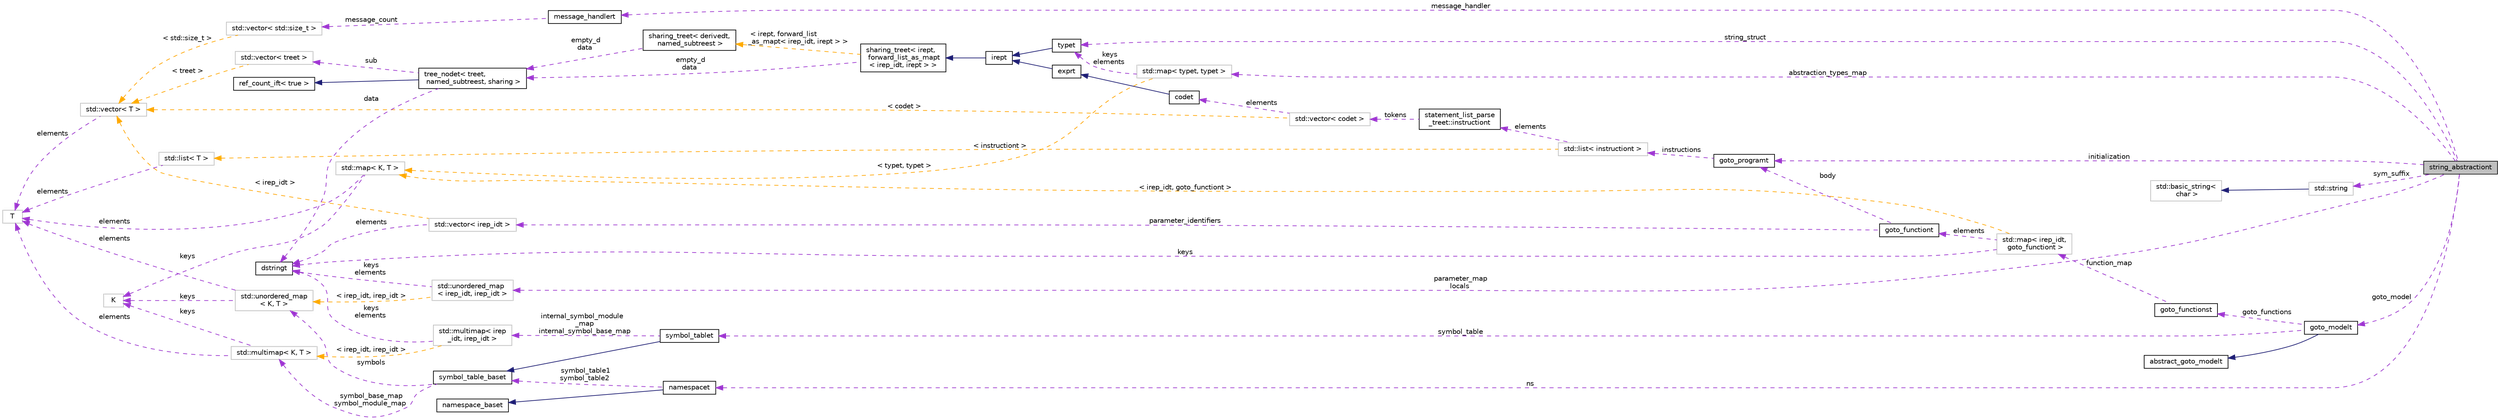 digraph "string_abstractiont"
{
 // LATEX_PDF_SIZE
  bgcolor="transparent";
  edge [fontname="Helvetica",fontsize="10",labelfontname="Helvetica",labelfontsize="10"];
  node [fontname="Helvetica",fontsize="10",shape=record];
  rankdir="LR";
  Node1 [label="string_abstractiont",height=0.2,width=0.4,color="black", fillcolor="grey75", style="filled", fontcolor="black",tooltip="Replace all uses of char * by a struct that carries that string, and also the underlying allocation a..."];
  Node2 -> Node1 [dir="back",color="darkorchid3",fontsize="10",style="dashed",label=" message_handler" ,fontname="Helvetica"];
  Node2 [label="message_handlert",height=0.2,width=0.4,color="black",URL="$classmessage__handlert.html",tooltip=" "];
  Node3 -> Node2 [dir="back",color="darkorchid3",fontsize="10",style="dashed",label=" message_count" ,fontname="Helvetica"];
  Node3 [label="std::vector\< std::size_t \>",height=0.2,width=0.4,color="grey75",tooltip=" "];
  Node4 -> Node3 [dir="back",color="orange",fontsize="10",style="dashed",label=" \< std::size_t \>" ,fontname="Helvetica"];
  Node4 [label="std::vector\< T \>",height=0.2,width=0.4,color="grey75",tooltip="STL class."];
  Node5 -> Node4 [dir="back",color="darkorchid3",fontsize="10",style="dashed",label=" elements" ,fontname="Helvetica"];
  Node5 [label="T",height=0.2,width=0.4,color="grey75",tooltip=" "];
  Node6 -> Node1 [dir="back",color="darkorchid3",fontsize="10",style="dashed",label=" parameter_map\nlocals" ,fontname="Helvetica"];
  Node6 [label="std::unordered_map\l\< irep_idt, irep_idt \>",height=0.2,width=0.4,color="grey75",tooltip=" "];
  Node7 -> Node6 [dir="back",color="darkorchid3",fontsize="10",style="dashed",label=" keys\nelements" ,fontname="Helvetica"];
  Node7 [label="dstringt",height=0.2,width=0.4,color="black",URL="$classdstringt.html",tooltip="dstringt has one field, an unsigned integer no which is an index into a static table of strings."];
  Node8 -> Node6 [dir="back",color="orange",fontsize="10",style="dashed",label=" \< irep_idt, irep_idt \>" ,fontname="Helvetica"];
  Node8 [label="std::unordered_map\l\< K, T \>",height=0.2,width=0.4,color="grey75",tooltip="STL class."];
  Node9 -> Node8 [dir="back",color="darkorchid3",fontsize="10",style="dashed",label=" keys" ,fontname="Helvetica"];
  Node9 [label="K",height=0.2,width=0.4,color="grey75",tooltip=" "];
  Node5 -> Node8 [dir="back",color="darkorchid3",fontsize="10",style="dashed",label=" elements" ,fontname="Helvetica"];
  Node10 -> Node1 [dir="back",color="darkorchid3",fontsize="10",style="dashed",label=" string_struct" ,fontname="Helvetica"];
  Node10 [label="typet",height=0.2,width=0.4,color="black",URL="$classtypet.html",tooltip="The type of an expression, extends irept."];
  Node11 -> Node10 [dir="back",color="midnightblue",fontsize="10",style="solid",fontname="Helvetica"];
  Node11 [label="irept",height=0.2,width=0.4,color="black",URL="$classirept.html",tooltip="There are a large number of kinds of tree structured or tree-like data in CPROVER."];
  Node12 -> Node11 [dir="back",color="midnightblue",fontsize="10",style="solid",fontname="Helvetica"];
  Node12 [label="sharing_treet\< irept,\l forward_list_as_mapt\l\< irep_idt, irept \> \>",height=0.2,width=0.4,color="black",URL="$classsharing__treet.html",tooltip=" "];
  Node13 -> Node12 [dir="back",color="darkorchid3",fontsize="10",style="dashed",label=" empty_d\ndata" ,fontname="Helvetica"];
  Node13 [label="tree_nodet\< treet,\l named_subtreest, sharing \>",height=0.2,width=0.4,color="black",URL="$classtree__nodet.html",tooltip="A node with data in a tree, it contains:"];
  Node14 -> Node13 [dir="back",color="midnightblue",fontsize="10",style="solid",fontname="Helvetica"];
  Node14 [label="ref_count_ift\< true \>",height=0.2,width=0.4,color="black",URL="$structref__count__ift_3_01true_01_4.html",tooltip=" "];
  Node15 -> Node13 [dir="back",color="darkorchid3",fontsize="10",style="dashed",label=" sub" ,fontname="Helvetica"];
  Node15 [label="std::vector\< treet \>",height=0.2,width=0.4,color="grey75",tooltip=" "];
  Node4 -> Node15 [dir="back",color="orange",fontsize="10",style="dashed",label=" \< treet \>" ,fontname="Helvetica"];
  Node7 -> Node13 [dir="back",color="darkorchid3",fontsize="10",style="dashed",label=" data" ,fontname="Helvetica"];
  Node16 -> Node12 [dir="back",color="orange",fontsize="10",style="dashed",label=" \< irept, forward_list\l_as_mapt\< irep_idt, irept \> \>" ,fontname="Helvetica"];
  Node16 [label="sharing_treet\< derivedt,\l named_subtreest \>",height=0.2,width=0.4,color="black",URL="$classsharing__treet.html",tooltip="Base class for tree-like data structures with sharing."];
  Node13 -> Node16 [dir="back",color="darkorchid3",fontsize="10",style="dashed",label=" empty_d\ndata" ,fontname="Helvetica"];
  Node17 -> Node1 [dir="back",color="darkorchid3",fontsize="10",style="dashed",label=" abstraction_types_map" ,fontname="Helvetica"];
  Node17 [label="std::map\< typet, typet \>",height=0.2,width=0.4,color="grey75",tooltip=" "];
  Node10 -> Node17 [dir="back",color="darkorchid3",fontsize="10",style="dashed",label=" keys\nelements" ,fontname="Helvetica"];
  Node18 -> Node17 [dir="back",color="orange",fontsize="10",style="dashed",label=" \< typet, typet \>" ,fontname="Helvetica"];
  Node18 [label="std::map\< K, T \>",height=0.2,width=0.4,color="grey75",tooltip="STL class."];
  Node9 -> Node18 [dir="back",color="darkorchid3",fontsize="10",style="dashed",label=" keys" ,fontname="Helvetica"];
  Node5 -> Node18 [dir="back",color="darkorchid3",fontsize="10",style="dashed",label=" elements" ,fontname="Helvetica"];
  Node19 -> Node1 [dir="back",color="darkorchid3",fontsize="10",style="dashed",label=" ns" ,fontname="Helvetica"];
  Node19 [label="namespacet",height=0.2,width=0.4,color="black",URL="$classnamespacet.html",tooltip="A namespacet is essentially one or two symbol tables bound together, to allow for symbol lookups in t..."];
  Node20 -> Node19 [dir="back",color="midnightblue",fontsize="10",style="solid",fontname="Helvetica"];
  Node20 [label="namespace_baset",height=0.2,width=0.4,color="black",URL="$classnamespace__baset.html",tooltip="Basic interface for a namespace."];
  Node21 -> Node19 [dir="back",color="darkorchid3",fontsize="10",style="dashed",label=" symbol_table1\nsymbol_table2" ,fontname="Helvetica"];
  Node21 [label="symbol_table_baset",height=0.2,width=0.4,color="black",URL="$classsymbol__table__baset.html",tooltip="The symbol table base class interface."];
  Node22 -> Node21 [dir="back",color="darkorchid3",fontsize="10",style="dashed",label=" symbol_base_map\nsymbol_module_map" ,fontname="Helvetica"];
  Node22 [label="std::multimap\< K, T \>",height=0.2,width=0.4,color="grey75",tooltip="STL class."];
  Node9 -> Node22 [dir="back",color="darkorchid3",fontsize="10",style="dashed",label=" keys" ,fontname="Helvetica"];
  Node5 -> Node22 [dir="back",color="darkorchid3",fontsize="10",style="dashed",label=" elements" ,fontname="Helvetica"];
  Node8 -> Node21 [dir="back",color="darkorchid3",fontsize="10",style="dashed",label=" symbols" ,fontname="Helvetica"];
  Node23 -> Node1 [dir="back",color="darkorchid3",fontsize="10",style="dashed",label=" sym_suffix" ,fontname="Helvetica"];
  Node23 [label="std::string",height=0.2,width=0.4,color="grey75",tooltip="STL class."];
  Node24 -> Node23 [dir="back",color="midnightblue",fontsize="10",style="solid",fontname="Helvetica"];
  Node24 [label="std::basic_string\<\l char \>",height=0.2,width=0.4,color="grey75",tooltip="STL class."];
  Node25 -> Node1 [dir="back",color="darkorchid3",fontsize="10",style="dashed",label=" initialization" ,fontname="Helvetica"];
  Node25 [label="goto_programt",height=0.2,width=0.4,color="black",URL="$classgoto__programt.html",tooltip="A generic container class for the GOTO intermediate representation of one function."];
  Node26 -> Node25 [dir="back",color="darkorchid3",fontsize="10",style="dashed",label=" instructions" ,fontname="Helvetica"];
  Node26 [label="std::list\< instructiont \>",height=0.2,width=0.4,color="grey75",tooltip=" "];
  Node27 -> Node26 [dir="back",color="darkorchid3",fontsize="10",style="dashed",label=" elements" ,fontname="Helvetica"];
  Node27 [label="statement_list_parse\l_treet::instructiont",height=0.2,width=0.4,color="black",URL="$structstatement__list__parse__treet_1_1instructiont.html",tooltip="Represents a regular Statement List instruction which consists out of one or more codet tokens."];
  Node28 -> Node27 [dir="back",color="darkorchid3",fontsize="10",style="dashed",label=" tokens" ,fontname="Helvetica"];
  Node28 [label="std::vector\< codet \>",height=0.2,width=0.4,color="grey75",tooltip=" "];
  Node29 -> Node28 [dir="back",color="darkorchid3",fontsize="10",style="dashed",label=" elements" ,fontname="Helvetica"];
  Node29 [label="codet",height=0.2,width=0.4,color="black",URL="$classcodet.html",tooltip="Data structure for representing an arbitrary statement in a program."];
  Node30 -> Node29 [dir="back",color="midnightblue",fontsize="10",style="solid",fontname="Helvetica"];
  Node30 [label="exprt",height=0.2,width=0.4,color="black",URL="$classexprt.html",tooltip="Base class for all expressions."];
  Node11 -> Node30 [dir="back",color="midnightblue",fontsize="10",style="solid",fontname="Helvetica"];
  Node4 -> Node28 [dir="back",color="orange",fontsize="10",style="dashed",label=" \< codet \>" ,fontname="Helvetica"];
  Node31 -> Node26 [dir="back",color="orange",fontsize="10",style="dashed",label=" \< instructiont \>" ,fontname="Helvetica"];
  Node31 [label="std::list\< T \>",height=0.2,width=0.4,color="grey75",tooltip="STL class."];
  Node5 -> Node31 [dir="back",color="darkorchid3",fontsize="10",style="dashed",label=" elements" ,fontname="Helvetica"];
  Node32 -> Node1 [dir="back",color="darkorchid3",fontsize="10",style="dashed",label=" goto_model" ,fontname="Helvetica"];
  Node32 [label="goto_modelt",height=0.2,width=0.4,color="black",URL="$classgoto__modelt.html",tooltip=" "];
  Node33 -> Node32 [dir="back",color="midnightblue",fontsize="10",style="solid",fontname="Helvetica"];
  Node33 [label="abstract_goto_modelt",height=0.2,width=0.4,color="black",URL="$classabstract__goto__modelt.html",tooltip="Abstract interface to eager or lazy GOTO models."];
  Node34 -> Node32 [dir="back",color="darkorchid3",fontsize="10",style="dashed",label=" symbol_table" ,fontname="Helvetica"];
  Node34 [label="symbol_tablet",height=0.2,width=0.4,color="black",URL="$classsymbol__tablet.html",tooltip="The symbol table."];
  Node21 -> Node34 [dir="back",color="midnightblue",fontsize="10",style="solid",fontname="Helvetica"];
  Node35 -> Node34 [dir="back",color="darkorchid3",fontsize="10",style="dashed",label=" internal_symbol_module\l_map\ninternal_symbol_base_map" ,fontname="Helvetica"];
  Node35 [label="std::multimap\< irep\l_idt, irep_idt \>",height=0.2,width=0.4,color="grey75",tooltip=" "];
  Node7 -> Node35 [dir="back",color="darkorchid3",fontsize="10",style="dashed",label=" keys\nelements" ,fontname="Helvetica"];
  Node22 -> Node35 [dir="back",color="orange",fontsize="10",style="dashed",label=" \< irep_idt, irep_idt \>" ,fontname="Helvetica"];
  Node36 -> Node32 [dir="back",color="darkorchid3",fontsize="10",style="dashed",label=" goto_functions" ,fontname="Helvetica"];
  Node36 [label="goto_functionst",height=0.2,width=0.4,color="black",URL="$classgoto__functionst.html",tooltip="A collection of goto functions."];
  Node37 -> Node36 [dir="back",color="darkorchid3",fontsize="10",style="dashed",label=" function_map" ,fontname="Helvetica"];
  Node37 [label="std::map\< irep_idt,\l goto_functiont \>",height=0.2,width=0.4,color="grey75",tooltip=" "];
  Node38 -> Node37 [dir="back",color="darkorchid3",fontsize="10",style="dashed",label=" elements" ,fontname="Helvetica"];
  Node38 [label="goto_functiont",height=0.2,width=0.4,color="black",URL="$classgoto__functiont.html",tooltip="A goto function, consisting of function body (see body) and parameter identifiers (see parameter_iden..."];
  Node39 -> Node38 [dir="back",color="darkorchid3",fontsize="10",style="dashed",label=" parameter_identifiers" ,fontname="Helvetica"];
  Node39 [label="std::vector\< irep_idt \>",height=0.2,width=0.4,color="grey75",tooltip=" "];
  Node7 -> Node39 [dir="back",color="darkorchid3",fontsize="10",style="dashed",label=" elements" ,fontname="Helvetica"];
  Node4 -> Node39 [dir="back",color="orange",fontsize="10",style="dashed",label=" \< irep_idt \>" ,fontname="Helvetica"];
  Node25 -> Node38 [dir="back",color="darkorchid3",fontsize="10",style="dashed",label=" body" ,fontname="Helvetica"];
  Node7 -> Node37 [dir="back",color="darkorchid3",fontsize="10",style="dashed",label=" keys" ,fontname="Helvetica"];
  Node18 -> Node37 [dir="back",color="orange",fontsize="10",style="dashed",label=" \< irep_idt, goto_functiont \>" ,fontname="Helvetica"];
}
